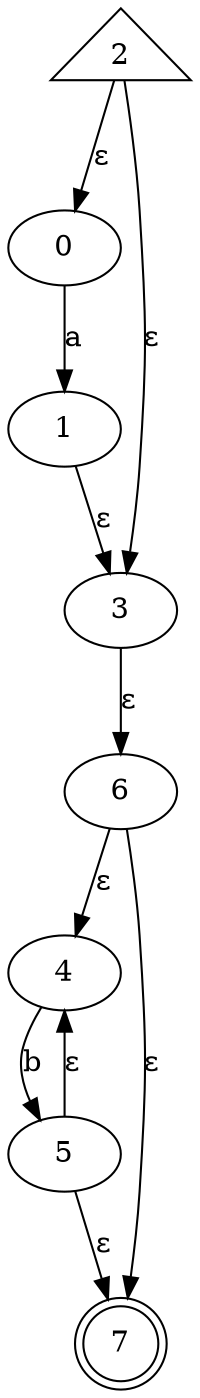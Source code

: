 digraph {
	0
	1
	2 [shape=triangle]
	3
	4
	5
	6
	7 [shape=doublecircle]
	0 -> 1 [label=a]
	1 -> 3 [label="ε"]
	2 -> 0 [label="ε"]
	2 -> 3 [label="ε"]
	3 -> 6 [label="ε"]
	4 -> 5 [label=b]
	5 -> 4 [label="ε"]
	5 -> 7 [label="ε"]
	6 -> 4 [label="ε"]
	6 -> 7 [label="ε"]
}
